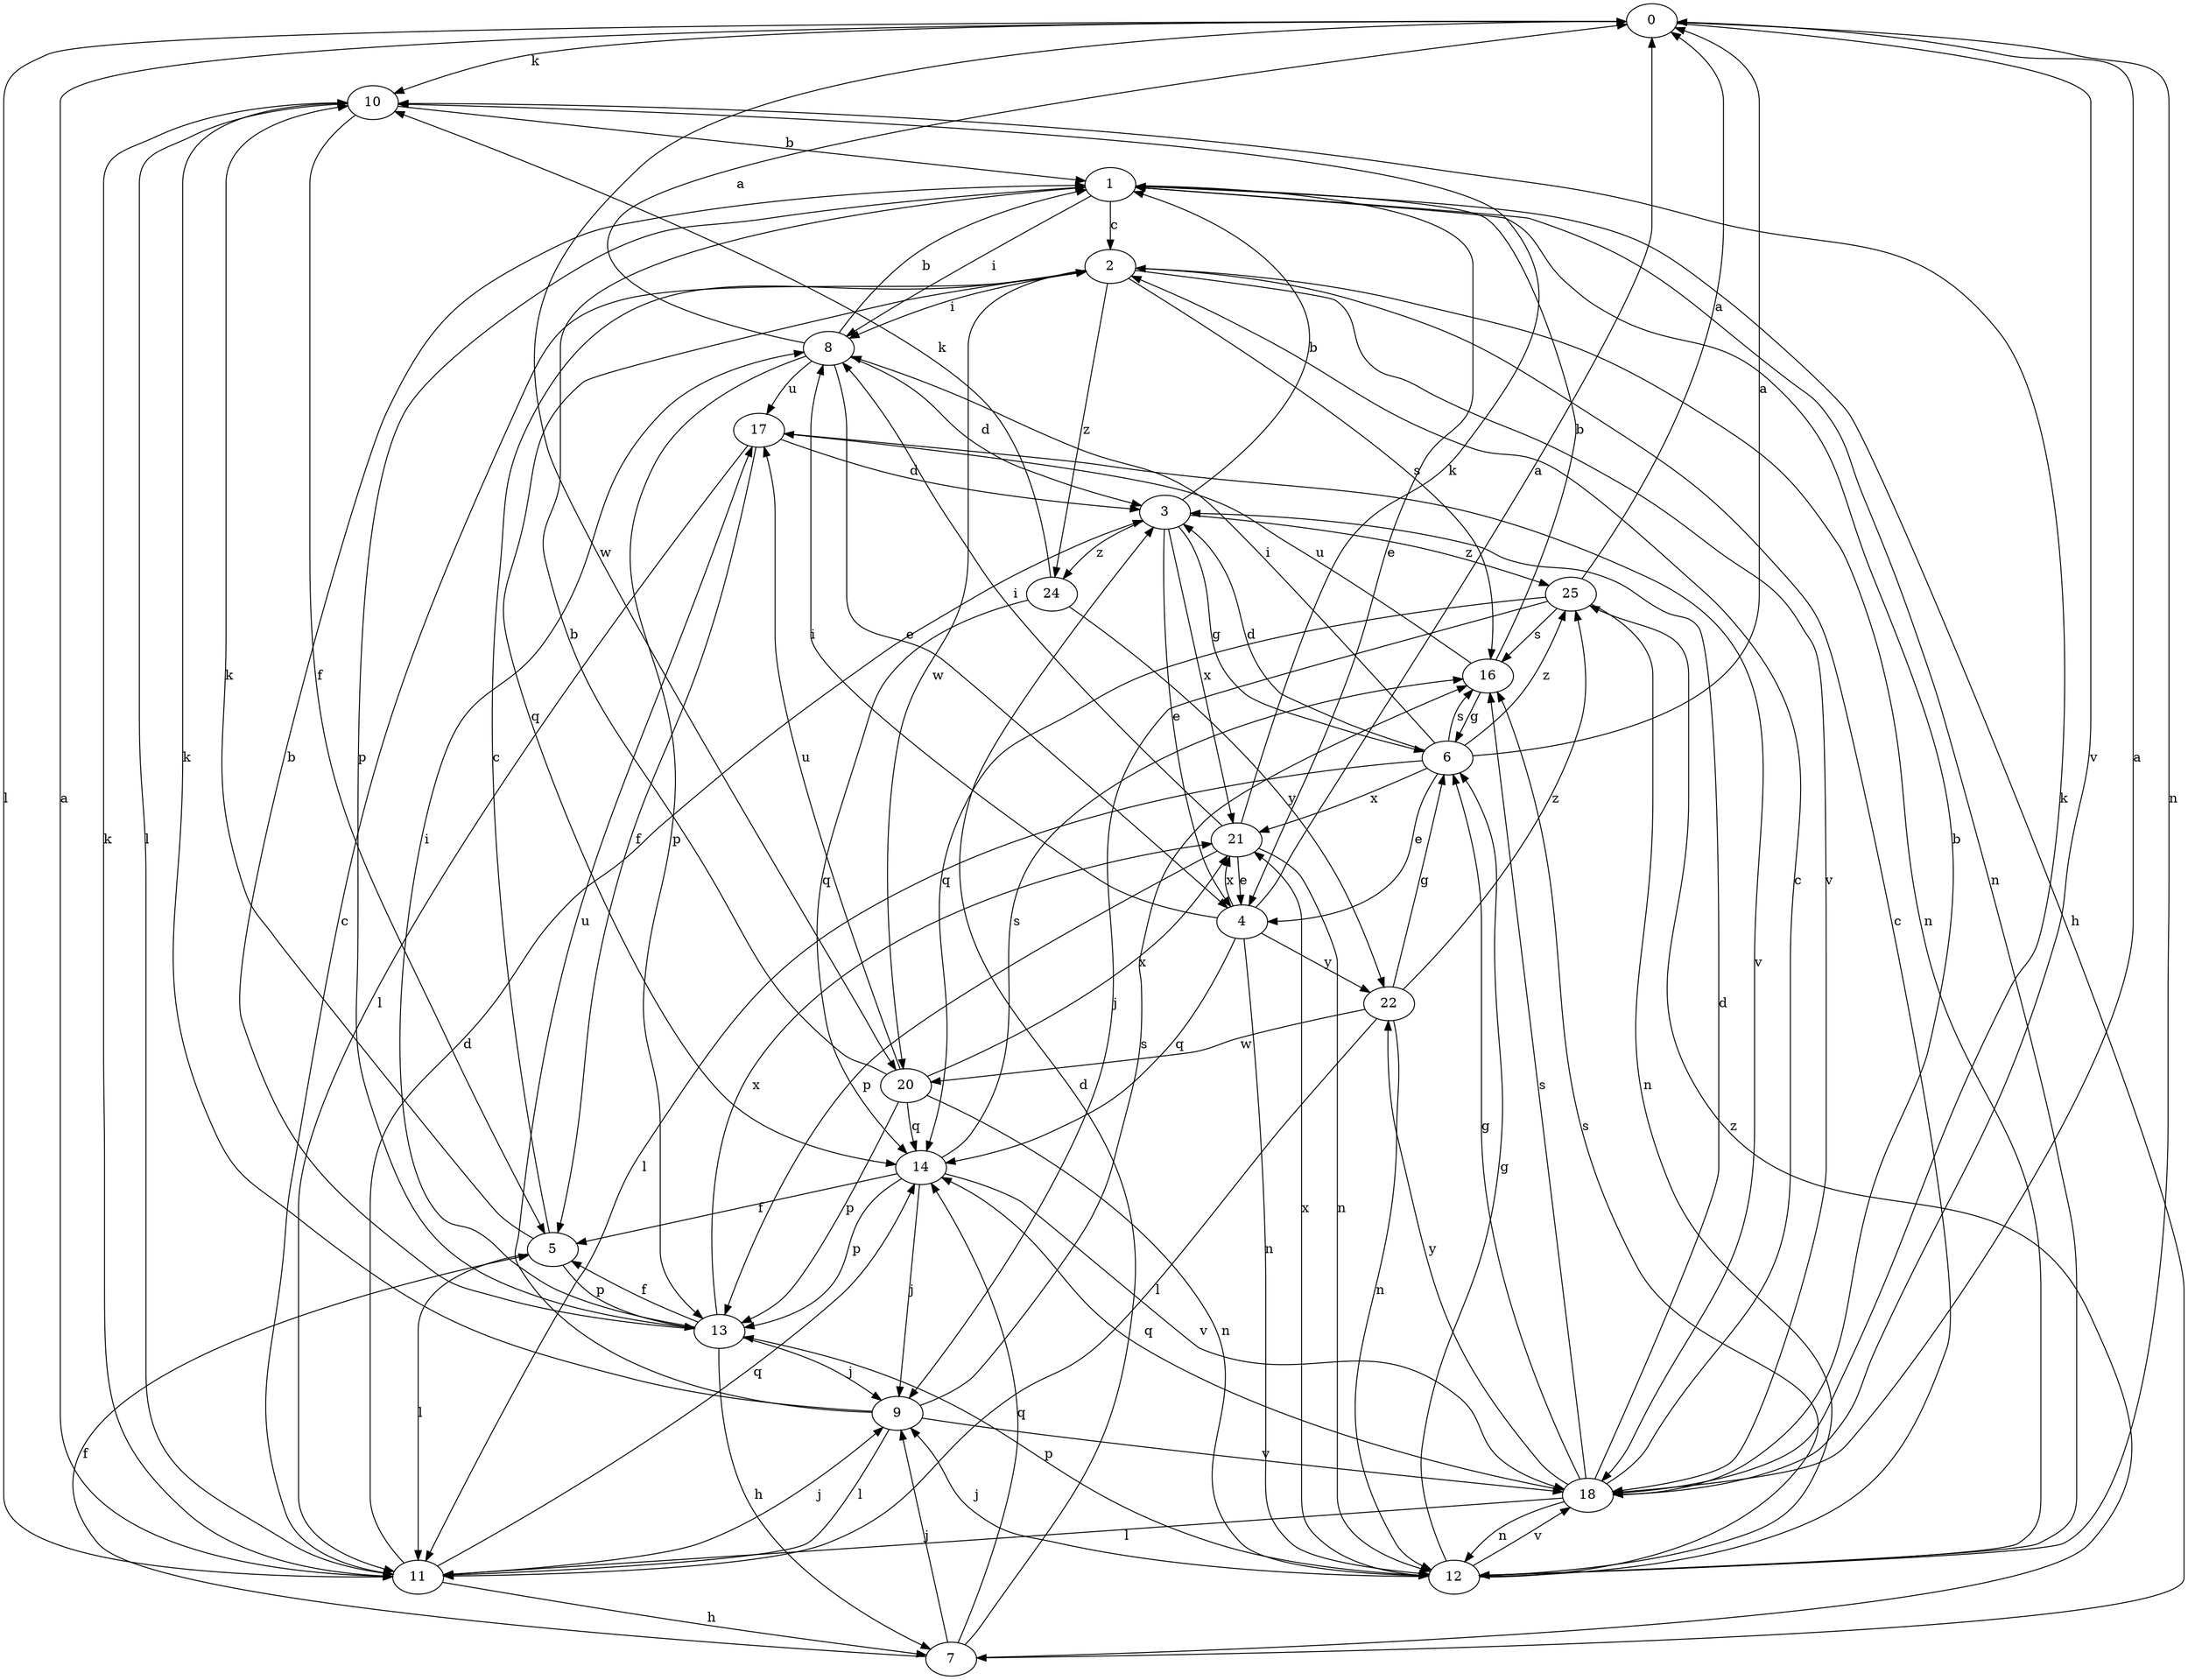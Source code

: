 strict digraph  {
0;
1;
2;
3;
4;
5;
6;
7;
8;
9;
10;
11;
12;
13;
14;
16;
17;
18;
20;
21;
22;
24;
25;
0 -> 10  [label=k];
0 -> 11  [label=l];
0 -> 12  [label=n];
0 -> 18  [label=v];
0 -> 20  [label=w];
1 -> 2  [label=c];
1 -> 4  [label=e];
1 -> 7  [label=h];
1 -> 8  [label=i];
1 -> 12  [label=n];
1 -> 13  [label=p];
2 -> 8  [label=i];
2 -> 12  [label=n];
2 -> 14  [label=q];
2 -> 16  [label=s];
2 -> 18  [label=v];
2 -> 20  [label=w];
2 -> 24  [label=z];
3 -> 1  [label=b];
3 -> 4  [label=e];
3 -> 6  [label=g];
3 -> 21  [label=x];
3 -> 24  [label=z];
3 -> 25  [label=z];
4 -> 0  [label=a];
4 -> 8  [label=i];
4 -> 12  [label=n];
4 -> 14  [label=q];
4 -> 21  [label=x];
4 -> 22  [label=y];
5 -> 2  [label=c];
5 -> 10  [label=k];
5 -> 11  [label=l];
5 -> 13  [label=p];
6 -> 0  [label=a];
6 -> 3  [label=d];
6 -> 4  [label=e];
6 -> 8  [label=i];
6 -> 11  [label=l];
6 -> 16  [label=s];
6 -> 21  [label=x];
6 -> 25  [label=z];
7 -> 3  [label=d];
7 -> 5  [label=f];
7 -> 9  [label=j];
7 -> 14  [label=q];
7 -> 25  [label=z];
8 -> 0  [label=a];
8 -> 1  [label=b];
8 -> 3  [label=d];
8 -> 4  [label=e];
8 -> 13  [label=p];
8 -> 17  [label=u];
9 -> 10  [label=k];
9 -> 11  [label=l];
9 -> 16  [label=s];
9 -> 17  [label=u];
9 -> 18  [label=v];
10 -> 1  [label=b];
10 -> 5  [label=f];
10 -> 11  [label=l];
11 -> 0  [label=a];
11 -> 2  [label=c];
11 -> 3  [label=d];
11 -> 7  [label=h];
11 -> 9  [label=j];
11 -> 10  [label=k];
11 -> 14  [label=q];
12 -> 2  [label=c];
12 -> 6  [label=g];
12 -> 9  [label=j];
12 -> 13  [label=p];
12 -> 16  [label=s];
12 -> 18  [label=v];
12 -> 21  [label=x];
13 -> 1  [label=b];
13 -> 5  [label=f];
13 -> 7  [label=h];
13 -> 8  [label=i];
13 -> 9  [label=j];
13 -> 21  [label=x];
14 -> 5  [label=f];
14 -> 9  [label=j];
14 -> 13  [label=p];
14 -> 16  [label=s];
14 -> 18  [label=v];
16 -> 1  [label=b];
16 -> 6  [label=g];
16 -> 17  [label=u];
17 -> 3  [label=d];
17 -> 5  [label=f];
17 -> 11  [label=l];
17 -> 18  [label=v];
18 -> 0  [label=a];
18 -> 1  [label=b];
18 -> 2  [label=c];
18 -> 3  [label=d];
18 -> 6  [label=g];
18 -> 10  [label=k];
18 -> 11  [label=l];
18 -> 12  [label=n];
18 -> 14  [label=q];
18 -> 16  [label=s];
18 -> 22  [label=y];
20 -> 1  [label=b];
20 -> 12  [label=n];
20 -> 13  [label=p];
20 -> 14  [label=q];
20 -> 17  [label=u];
20 -> 21  [label=x];
21 -> 4  [label=e];
21 -> 8  [label=i];
21 -> 10  [label=k];
21 -> 12  [label=n];
21 -> 13  [label=p];
22 -> 6  [label=g];
22 -> 11  [label=l];
22 -> 12  [label=n];
22 -> 20  [label=w];
22 -> 25  [label=z];
24 -> 10  [label=k];
24 -> 14  [label=q];
24 -> 22  [label=y];
25 -> 0  [label=a];
25 -> 9  [label=j];
25 -> 12  [label=n];
25 -> 14  [label=q];
25 -> 16  [label=s];
}
